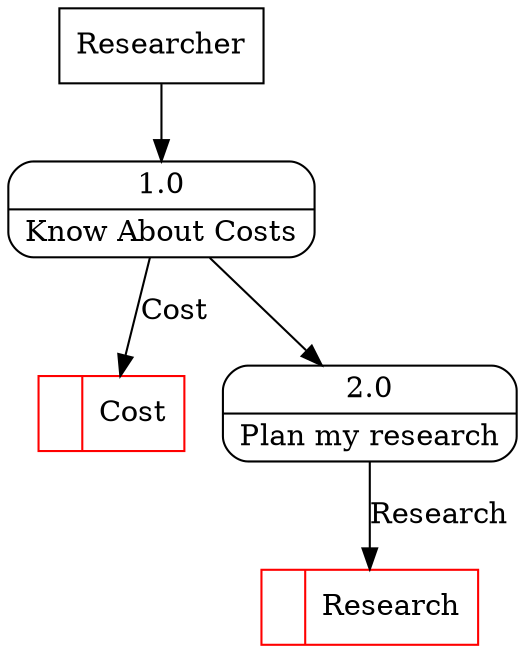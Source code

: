 digraph dfd2{ 
node[shape=record]
200 [label="<f0>  |<f1> Cost " color=red];
201 [label="Researcher" shape=box];
202 [label="{<f0> 1.0|<f1> Know About Costs }" shape=Mrecord];
2 [label="{<f0> 2.0|<f1> Plan my research }" shape=Mrecord];
202 -> 2
1001 [label="<f0>  |<f1> Research " color=red];
2 -> 1001 [label="Research"]
201 -> 202
202 -> 200 [label="Cost"]
}